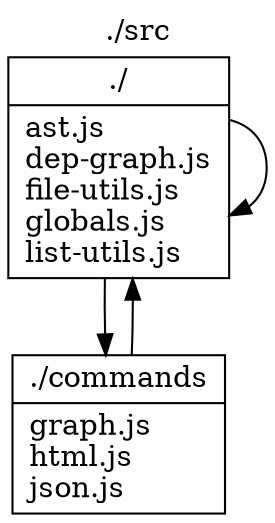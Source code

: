 digraph {
label="./src";
labelloc="t";
node [shape=record];
"./" [label="{./|
	ast.js\l
	dep-graph.js\l
	file-utils.js\l
	globals.js\l
	list-utils.js\l
}"];

"./commands" [label="{./commands|
	graph.js\l
	html.js\l
	json.js\l
}"];

"./"->"./"
"./"->"./commands"
"./commands"->"./"
}
